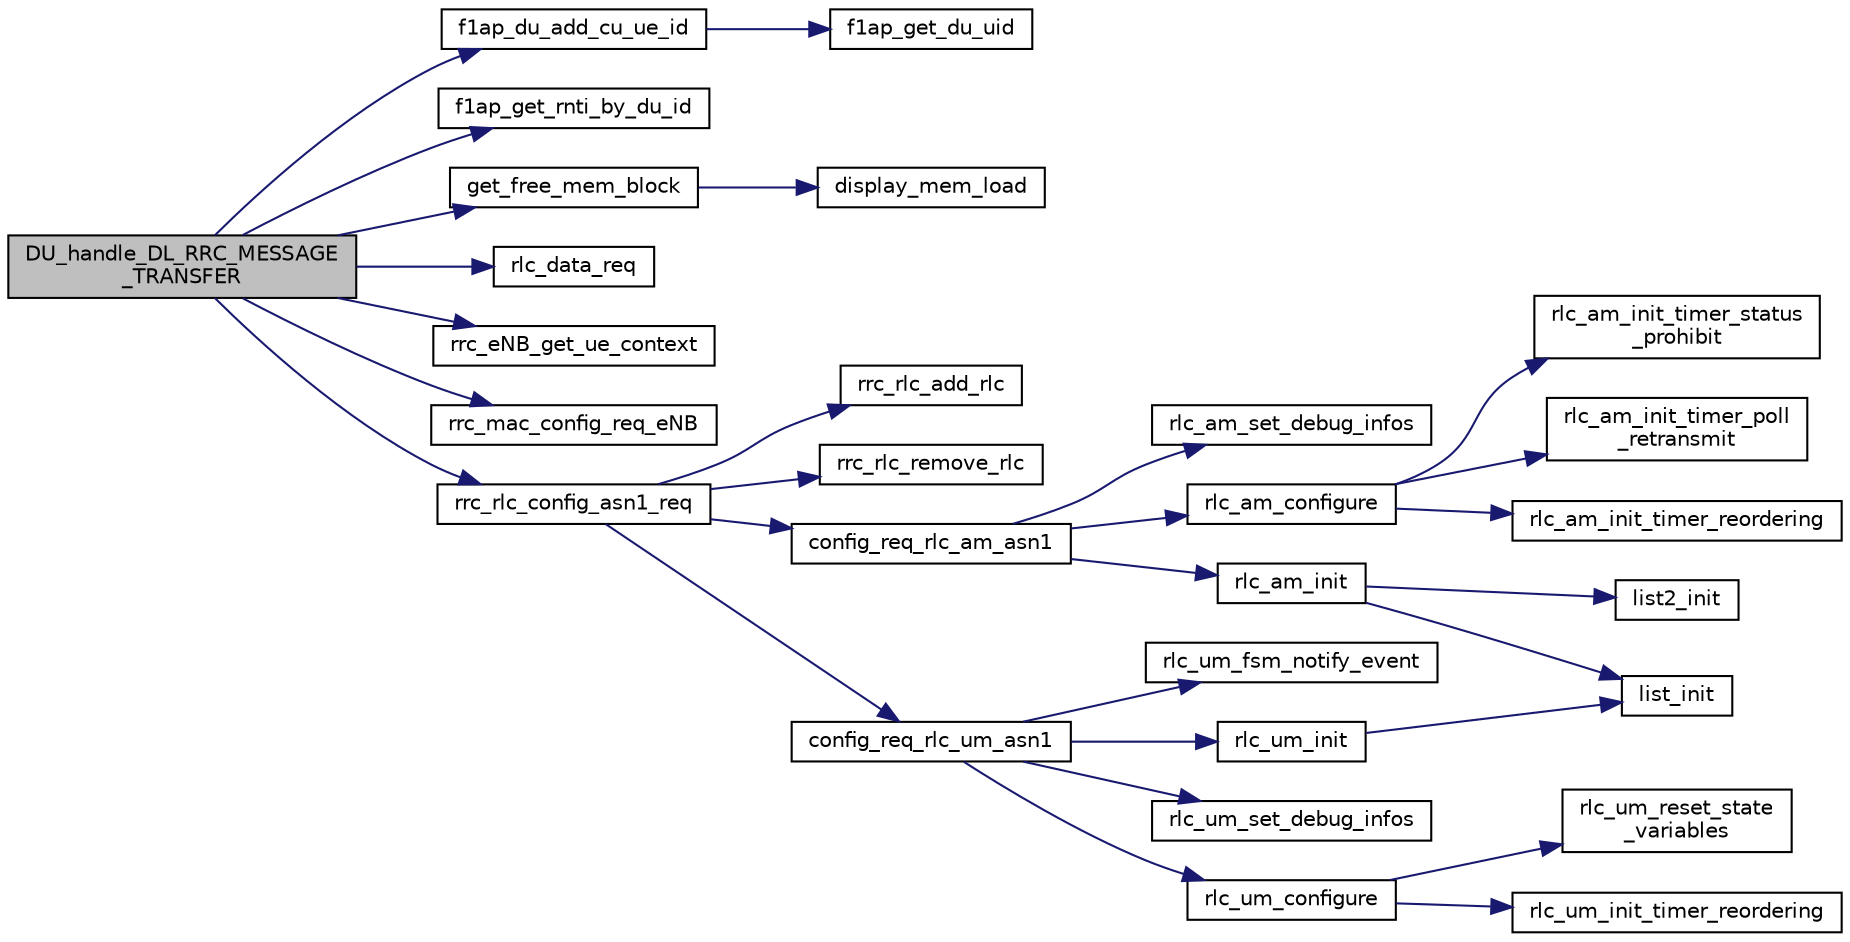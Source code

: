 digraph "DU_handle_DL_RRC_MESSAGE_TRANSFER"
{
 // LATEX_PDF_SIZE
  edge [fontname="Helvetica",fontsize="10",labelfontname="Helvetica",labelfontsize="10"];
  node [fontname="Helvetica",fontsize="10",shape=record];
  rankdir="LR";
  Node1 [label="DU_handle_DL_RRC_MESSAGE\l_TRANSFER",height=0.2,width=0.4,color="black", fillcolor="grey75", style="filled", fontcolor="black",tooltip=" "];
  Node1 -> Node2 [color="midnightblue",fontsize="10",style="solid",fontname="Helvetica"];
  Node2 [label="f1ap_du_add_cu_ue_id",height=0.2,width=0.4,color="black", fillcolor="white", style="filled",URL="$f1ap__common_8c.html#a6e26214e8fb4a72af306a2314eb2d5a2",tooltip=" "];
  Node2 -> Node3 [color="midnightblue",fontsize="10",style="solid",fontname="Helvetica"];
  Node3 [label="f1ap_get_du_uid",height=0.2,width=0.4,color="black", fillcolor="white", style="filled",URL="$f1ap__common_8c.html#af139af57851ef2f1c8090427a733f0aa",tooltip=" "];
  Node1 -> Node4 [color="midnightblue",fontsize="10",style="solid",fontname="Helvetica"];
  Node4 [label="f1ap_get_rnti_by_du_id",height=0.2,width=0.4,color="black", fillcolor="white", style="filled",URL="$f1ap__common_8c.html#aedacedde0b5177f06329aab96cd7b6c9",tooltip=" "];
  Node1 -> Node5 [color="midnightblue",fontsize="10",style="solid",fontname="Helvetica"];
  Node5 [label="get_free_mem_block",height=0.2,width=0.4,color="black", fillcolor="white", style="filled",URL="$mem__block_8c.html#aa6649c5f31ce28f70a1a7352eb41de46",tooltip=" "];
  Node5 -> Node6 [color="midnightblue",fontsize="10",style="solid",fontname="Helvetica"];
  Node6 [label="display_mem_load",height=0.2,width=0.4,color="black", fillcolor="white", style="filled",URL="$mem__block_8c.html#aad2e600dac4df19ae63b1efe29405f59",tooltip=" "];
  Node1 -> Node7 [color="midnightblue",fontsize="10",style="solid",fontname="Helvetica"];
  Node7 [label="rlc_data_req",height=0.2,width=0.4,color="black", fillcolor="white", style="filled",URL="$group__em.html#gaa115188b3d5ddaf1cc58461532fa7123",tooltip=" "];
  Node1 -> Node8 [color="midnightblue",fontsize="10",style="solid",fontname="Helvetica"];
  Node8 [label="rrc_eNB_get_ue_context",height=0.2,width=0.4,color="black", fillcolor="white", style="filled",URL="$rrc__eNB__UE__context_8c.html#a746860031d13c8ab30390dc0e7685e9f",tooltip=" "];
  Node1 -> Node9 [color="midnightblue",fontsize="10",style="solid",fontname="Helvetica"];
  Node9 [label="rrc_mac_config_req_eNB",height=0.2,width=0.4,color="black", fillcolor="white", style="filled",URL="$group____mac.html#ga5055ec5da054819bc0c7556b3d687f9d",tooltip="RRC eNB Configuration primitive for PHY/MAC. Allows configuration of PHY/MAC resources based on Syste..."];
  Node1 -> Node10 [color="midnightblue",fontsize="10",style="solid",fontname="Helvetica"];
  Node10 [label="rrc_rlc_config_asn1_req",height=0.2,width=0.4,color="black", fillcolor="white", style="filled",URL="$group__em.html#ga7b0216172f78c506c62b8284e78abae6",tooltip=" "];
  Node10 -> Node11 [color="midnightblue",fontsize="10",style="solid",fontname="Helvetica"];
  Node11 [label="config_req_rlc_am_asn1",height=0.2,width=0.4,color="black", fillcolor="white", style="filled",URL="$group__em.html#ga17a0977a663faabfec698e2ea771446f",tooltip=" "];
  Node11 -> Node12 [color="midnightblue",fontsize="10",style="solid",fontname="Helvetica"];
  Node12 [label="rlc_am_configure",height=0.2,width=0.4,color="black", fillcolor="white", style="filled",URL="$group__em.html#gaf3b2cd84a936c90b896acba714d37f76",tooltip="Set RLC AM protocol parameters."];
  Node12 -> Node13 [color="midnightblue",fontsize="10",style="solid",fontname="Helvetica"];
  Node13 [label="rlc_am_init_timer_poll\l_retransmit",height=0.2,width=0.4,color="black", fillcolor="white", style="filled",URL="$group__em.html#gac07157a49820c01e5c4ed978d4655921",tooltip="Initialize the timer Poll-retransmit with RLC AM time-out config parameter."];
  Node12 -> Node14 [color="midnightblue",fontsize="10",style="solid",fontname="Helvetica"];
  Node14 [label="rlc_am_init_timer_reordering",height=0.2,width=0.4,color="black", fillcolor="white", style="filled",URL="$group__em.html#gad51249713b656cd4ff24741477a28695",tooltip="Initialize the timer reordering with RLC AM time-out config parameter."];
  Node12 -> Node15 [color="midnightblue",fontsize="10",style="solid",fontname="Helvetica"];
  Node15 [label="rlc_am_init_timer_status\l_prohibit",height=0.2,width=0.4,color="black", fillcolor="white", style="filled",URL="$group__em.html#gac16129a33196b1d10441cdc26f90a458",tooltip="Initialize the timer status-prohibit with RLC AM time-out config parameter."];
  Node11 -> Node16 [color="midnightblue",fontsize="10",style="solid",fontname="Helvetica"];
  Node16 [label="rlc_am_init",height=0.2,width=0.4,color="black", fillcolor="white", style="filled",URL="$group__em.html#ga5d6bf9b1b85f9335929bda3867cde24c",tooltip="Initialize the RLC AM protocol instance, reset variables, allocate buffers, lists,..."];
  Node16 -> Node17 [color="midnightblue",fontsize="10",style="solid",fontname="Helvetica"];
  Node17 [label="list2_init",height=0.2,width=0.4,color="black", fillcolor="white", style="filled",URL="$list_8h.html#a2541783413dfb9abad3e67c9e425b99b",tooltip=" "];
  Node16 -> Node18 [color="midnightblue",fontsize="10",style="solid",fontname="Helvetica"];
  Node18 [label="list_init",height=0.2,width=0.4,color="black", fillcolor="white", style="filled",URL="$list_8c.html#a896782f4f794d085242b80e09bbc91dd",tooltip=" "];
  Node11 -> Node19 [color="midnightblue",fontsize="10",style="solid",fontname="Helvetica"];
  Node19 [label="rlc_am_set_debug_infos",height=0.2,width=0.4,color="black", fillcolor="white", style="filled",URL="$group__em.html#ga7af095809b3110182b4beebe5c865a6e",tooltip=" "];
  Node10 -> Node20 [color="midnightblue",fontsize="10",style="solid",fontname="Helvetica"];
  Node20 [label="config_req_rlc_um_asn1",height=0.2,width=0.4,color="black", fillcolor="white", style="filled",URL="$group__em.html#ga349cec326628344a3896ab66accdfeec",tooltip=" "];
  Node20 -> Node21 [color="midnightblue",fontsize="10",style="solid",fontname="Helvetica"];
  Node21 [label="rlc_um_configure",height=0.2,width=0.4,color="black", fillcolor="white", style="filled",URL="$group__em.html#ga600588620219751cec5679ba0e3127cd",tooltip="Configure RLC UM protocol parameters."];
  Node21 -> Node22 [color="midnightblue",fontsize="10",style="solid",fontname="Helvetica"];
  Node22 [label="rlc_um_init_timer_reordering",height=0.2,width=0.4,color="black", fillcolor="white", style="filled",URL="$group__em.html#ga9b22ed31ef856f3a02b9ecb0603e26b5",tooltip=" "];
  Node21 -> Node23 [color="midnightblue",fontsize="10",style="solid",fontname="Helvetica"];
  Node23 [label="rlc_um_reset_state\l_variables",height=0.2,width=0.4,color="black", fillcolor="white", style="filled",URL="$group__em.html#gaa3d2b5c100e55278a47b618852faf90a",tooltip="Reset protocol variables and state variables to initial values."];
  Node20 -> Node24 [color="midnightblue",fontsize="10",style="solid",fontname="Helvetica"];
  Node24 [label="rlc_um_fsm_notify_event",height=0.2,width=0.4,color="black", fillcolor="white", style="filled",URL="$group__em.html#ga75987c28c1fdfac4f3ba001013a4fc7b",tooltip="Send an event to the RLC UM finite state machine."];
  Node20 -> Node25 [color="midnightblue",fontsize="10",style="solid",fontname="Helvetica"];
  Node25 [label="rlc_um_init",height=0.2,width=0.4,color="black", fillcolor="white", style="filled",URL="$group__em.html#ga7fd7aa9bdcb97d6cb653350e6011e94c",tooltip="Initialize a RLC UM protocol instance, initialize all variables, lists, allocate buffers for making t..."];
  Node25 -> Node18 [color="midnightblue",fontsize="10",style="solid",fontname="Helvetica"];
  Node20 -> Node26 [color="midnightblue",fontsize="10",style="solid",fontname="Helvetica"];
  Node26 [label="rlc_um_set_debug_infos",height=0.2,width=0.4,color="black", fillcolor="white", style="filled",URL="$group__em.html#gace9032f18521f8b89f56b0d054d7ed65",tooltip=" "];
  Node10 -> Node27 [color="midnightblue",fontsize="10",style="solid",fontname="Helvetica"];
  Node27 [label="rrc_rlc_add_rlc",height=0.2,width=0.4,color="black", fillcolor="white", style="filled",URL="$group__em.html#gaae8324006fc26e060416197b745d82d2",tooltip=" "];
  Node10 -> Node28 [color="midnightblue",fontsize="10",style="solid",fontname="Helvetica"];
  Node28 [label="rrc_rlc_remove_rlc",height=0.2,width=0.4,color="black", fillcolor="white", style="filled",URL="$group__em.html#ga4ddb06375ccc51dd862170704bd96085",tooltip="Remove a RLC protocol instance from a radio bearer."];
}
